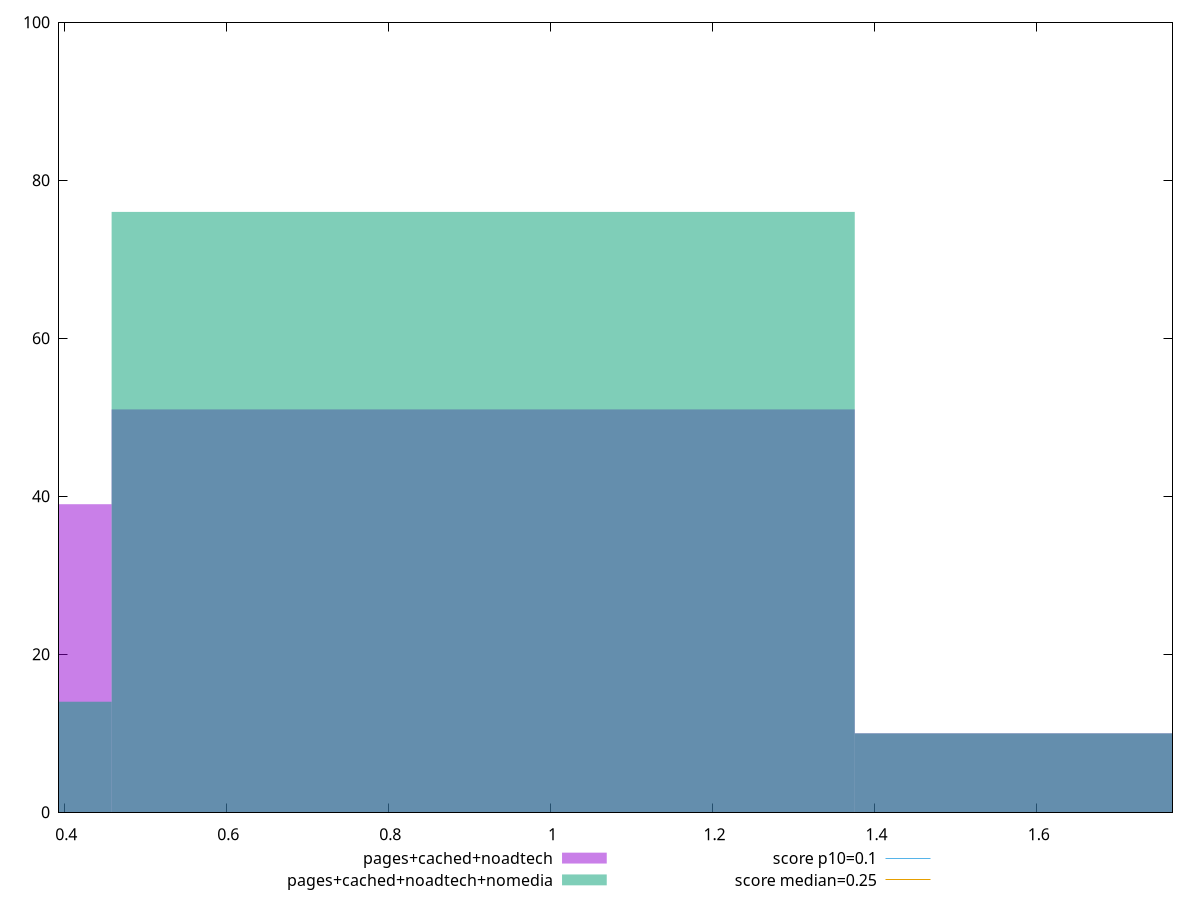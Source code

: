 reset

$pagesCachedNoadtech <<EOF
1.834051726651331 10
0.9170258633256655 51
0 39
EOF

$pagesCachedNoadtechNomedia <<EOF
0.9170258633256655 76
0 14
1.834051726651331 10
EOF

set key outside below
set boxwidth 0.9170258633256655
set xrange [0.39359130859374997:1.7676270548502604]
set yrange [0:100]
set trange [0:100]
set style fill transparent solid 0.5 noborder

set parametric
set terminal svg size 640, 500 enhanced background rgb 'white'
set output "report_00019_2021-02-10T18-14-37.922Z//cumulative-layout-shift/comparison/histogram/2_vs_3.svg"

plot $pagesCachedNoadtech title "pages+cached+noadtech" with boxes, \
     $pagesCachedNoadtechNomedia title "pages+cached+noadtech+nomedia" with boxes, \
     0.1,t title "score p10=0.1", \
     0.25,t title "score median=0.25"

reset
